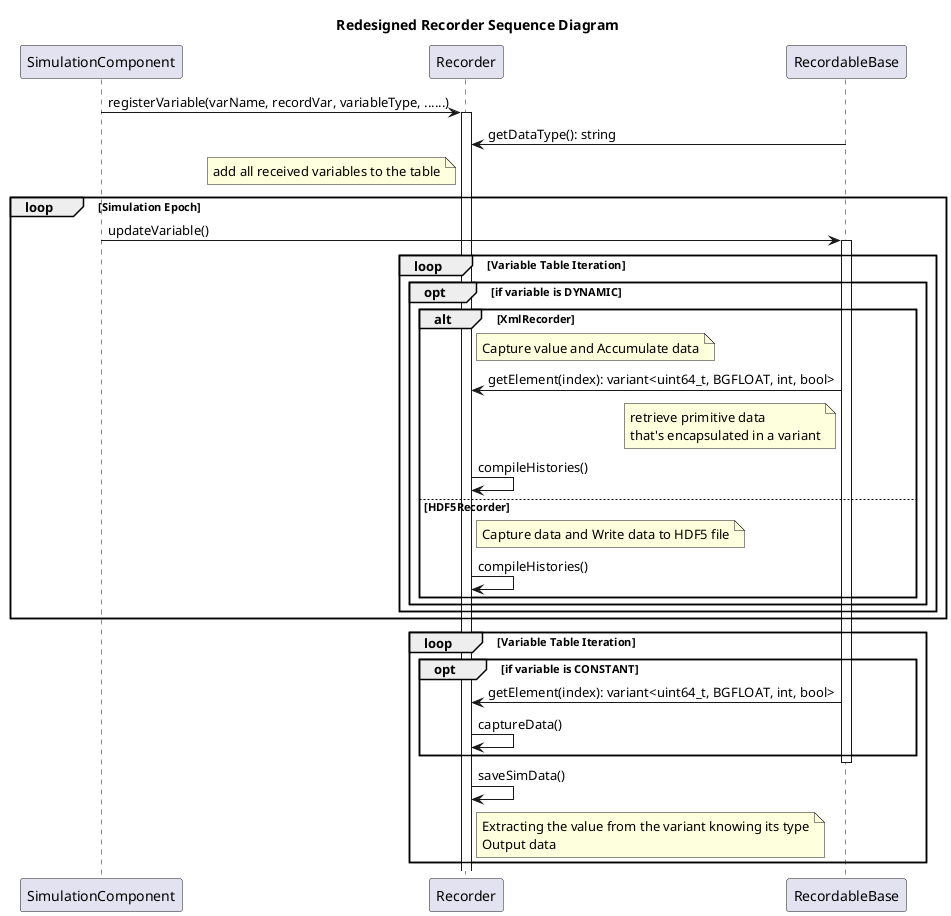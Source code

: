 @startuml redesignedRecorderFlow

title Redesigned Recorder Sequence Diagram

participant "SimulationComponent" as S
participant "Recorder" as R
participant "RecordableBase" as RB

S -> R : registerVariable(varName, recordVar, variableType, ......)
activate R
RB -> R : getDataType(): string
note left of R : add all received variables to the table

loop Simulation Epoch
   S -> RB : updateVariable()
   activate RB
   loop Variable Table Iteration
      opt if variable is DYNAMIC
         alt XmlRecorder
            note right of R : Capture value and Accumulate data
            RB -> R : getElement(index): variant<uint64_t, BGFLOAT, int, bool>
            note left of RB : retrieve primitive data\nthat's encapsulated in a variant
            R -> R : compileHistories()

         else HDF5Recorder
            note right of R : Capture data and Write data to HDF5 file
            R -> R : compileHistories()
         end
      end
   end
end
loop Variable Table Iteration
   opt if variable is CONSTANT
      RB -> R : getElement(index): variant<uint64_t, BGFLOAT, int, bool>
      R -> R : captureData()
   end
   deactivate RB
   R -> R : saveSimData()
   note right of R : Extracting the value from the variant knowing its type\nOutput data 
end
@enduml